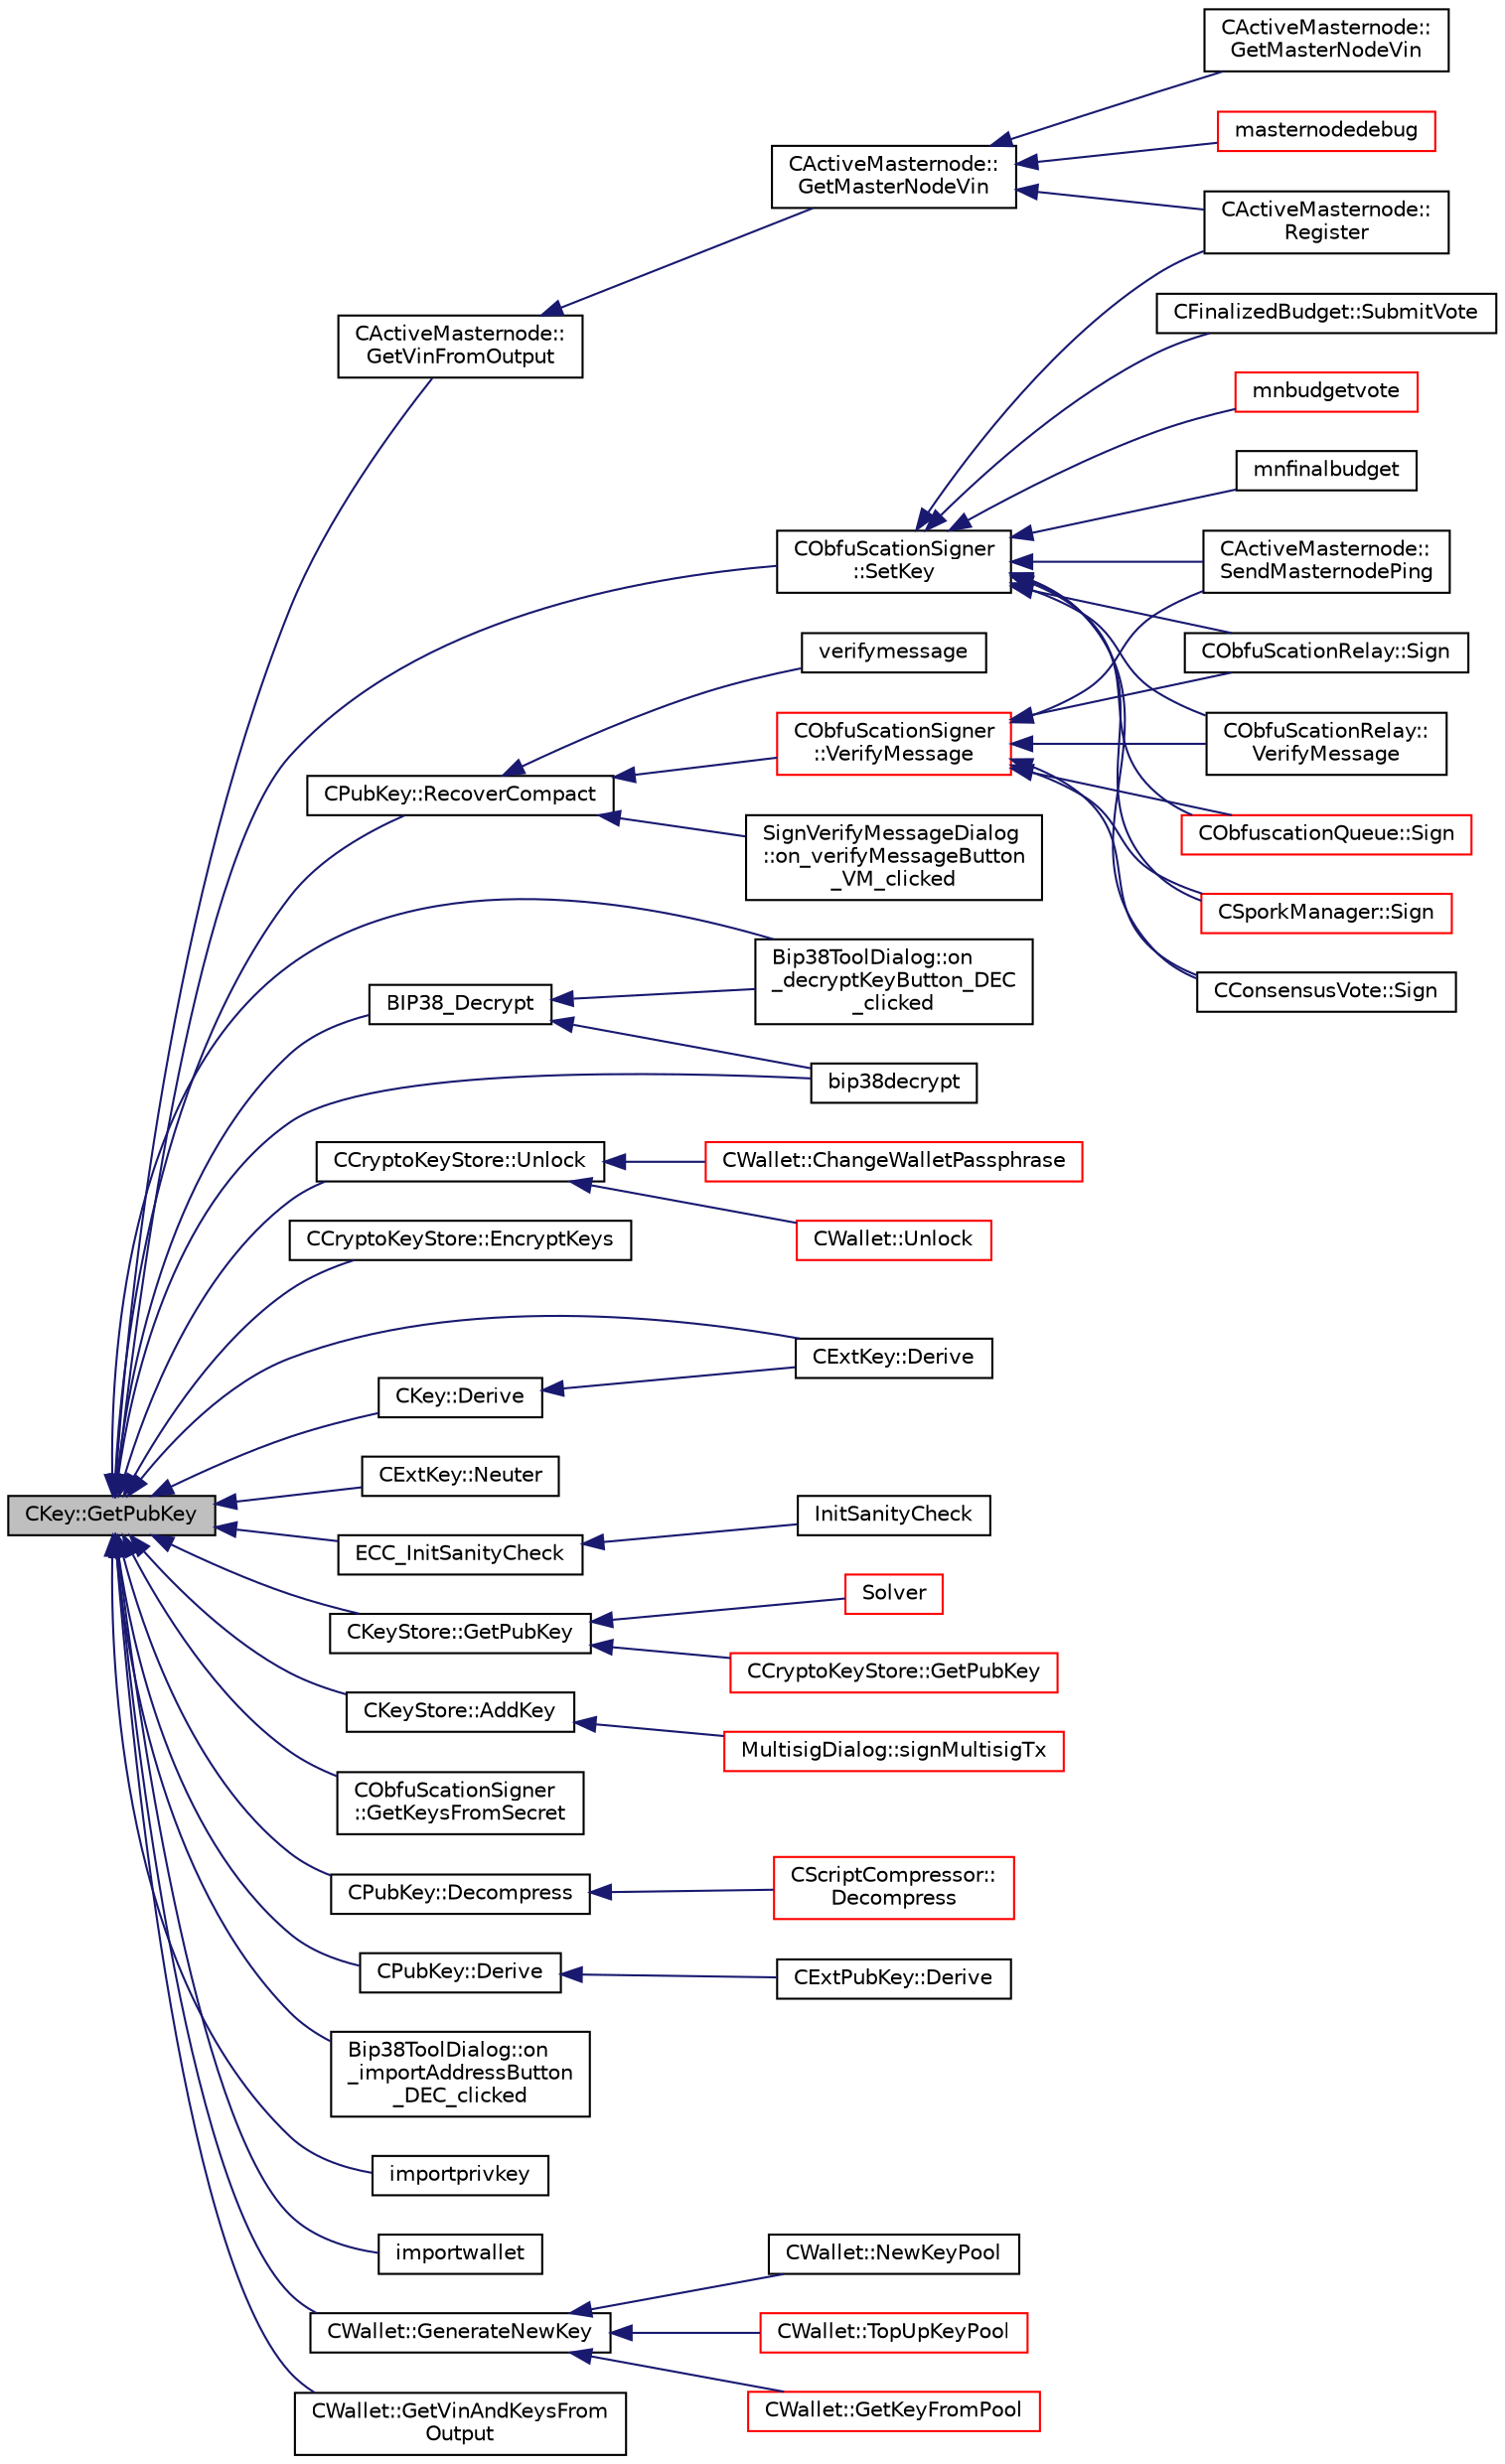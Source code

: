 digraph "CKey::GetPubKey"
{
  edge [fontname="Helvetica",fontsize="10",labelfontname="Helvetica",labelfontsize="10"];
  node [fontname="Helvetica",fontsize="10",shape=record];
  rankdir="LR";
  Node357 [label="CKey::GetPubKey",height=0.2,width=0.4,color="black", fillcolor="grey75", style="filled", fontcolor="black"];
  Node357 -> Node358 [dir="back",color="midnightblue",fontsize="10",style="solid",fontname="Helvetica"];
  Node358 [label="CActiveMasternode::\lGetVinFromOutput",height=0.2,width=0.4,color="black", fillcolor="white", style="filled",URL="$class_c_active_masternode.html#abc2ae1e24001f80ace4bbea2b6453944"];
  Node358 -> Node359 [dir="back",color="midnightblue",fontsize="10",style="solid",fontname="Helvetica"];
  Node359 [label="CActiveMasternode::\lGetMasterNodeVin",height=0.2,width=0.4,color="black", fillcolor="white", style="filled",URL="$class_c_active_masternode.html#adc93036b86ee9ef6abe5e0b783a51283",tooltip="Get 10000 DIV input that can be used for the Masternode. "];
  Node359 -> Node360 [dir="back",color="midnightblue",fontsize="10",style="solid",fontname="Helvetica"];
  Node360 [label="CActiveMasternode::\lRegister",height=0.2,width=0.4,color="black", fillcolor="white", style="filled",URL="$class_c_active_masternode.html#a99e26870efec1ea98738cda1a5a85702",tooltip="Register remote Masternode. "];
  Node359 -> Node361 [dir="back",color="midnightblue",fontsize="10",style="solid",fontname="Helvetica"];
  Node361 [label="CActiveMasternode::\lGetMasterNodeVin",height=0.2,width=0.4,color="black", fillcolor="white", style="filled",URL="$class_c_active_masternode.html#af9f32ec3d13b161d6a89839dab17b154",tooltip="Get 10000 DIV input that can be used for the Masternode. "];
  Node359 -> Node362 [dir="back",color="midnightblue",fontsize="10",style="solid",fontname="Helvetica"];
  Node362 [label="masternodedebug",height=0.2,width=0.4,color="red", fillcolor="white", style="filled",URL="$rpcmasternode_8cpp.html#a8522c187a75142b1b267edca0734238c"];
  Node357 -> Node364 [dir="back",color="midnightblue",fontsize="10",style="solid",fontname="Helvetica"];
  Node364 [label="BIP38_Decrypt",height=0.2,width=0.4,color="black", fillcolor="white", style="filled",URL="$bip38_8h.html#a3a8abd78d8750c4c7622d7acd3815743"];
  Node364 -> Node365 [dir="back",color="midnightblue",fontsize="10",style="solid",fontname="Helvetica"];
  Node365 [label="Bip38ToolDialog::on\l_decryptKeyButton_DEC\l_clicked",height=0.2,width=0.4,color="black", fillcolor="white", style="filled",URL="$class_bip38_tool_dialog.html#a7675f3df0cc4dc22a100052a5b099191"];
  Node364 -> Node366 [dir="back",color="midnightblue",fontsize="10",style="solid",fontname="Helvetica"];
  Node366 [label="bip38decrypt",height=0.2,width=0.4,color="black", fillcolor="white", style="filled",URL="$rpcdump_8cpp.html#a64a0e2e87f6d741efd662ac94080159d"];
  Node357 -> Node367 [dir="back",color="midnightblue",fontsize="10",style="solid",fontname="Helvetica"];
  Node367 [label="CCryptoKeyStore::Unlock",height=0.2,width=0.4,color="black", fillcolor="white", style="filled",URL="$class_c_crypto_key_store.html#a81bd70e18aa75f566526620a74f9cd88"];
  Node367 -> Node368 [dir="back",color="midnightblue",fontsize="10",style="solid",fontname="Helvetica"];
  Node368 [label="CWallet::Unlock",height=0.2,width=0.4,color="red", fillcolor="white", style="filled",URL="$group__map_wallet.html#ga654ae5a3a7c4c7c7bfd271f108781b40"];
  Node367 -> Node395 [dir="back",color="midnightblue",fontsize="10",style="solid",fontname="Helvetica"];
  Node395 [label="CWallet::ChangeWalletPassphrase",height=0.2,width=0.4,color="red", fillcolor="white", style="filled",URL="$group__map_wallet.html#ga4abcec3066e7c462f4564c159fc15031"];
  Node357 -> Node398 [dir="back",color="midnightblue",fontsize="10",style="solid",fontname="Helvetica"];
  Node398 [label="CCryptoKeyStore::EncryptKeys",height=0.2,width=0.4,color="black", fillcolor="white", style="filled",URL="$class_c_crypto_key_store.html#a8c0f6b63fb04193df16243c4459b7c61",tooltip="will encrypt previously unencrypted keys "];
  Node357 -> Node399 [dir="back",color="midnightblue",fontsize="10",style="solid",fontname="Helvetica"];
  Node399 [label="CKey::Derive",height=0.2,width=0.4,color="black", fillcolor="white", style="filled",URL="$class_c_key.html#a5166e6f49c17c3ad47ac0fa89305307b",tooltip="Derive BIP32 child key. "];
  Node399 -> Node400 [dir="back",color="midnightblue",fontsize="10",style="solid",fontname="Helvetica"];
  Node400 [label="CExtKey::Derive",height=0.2,width=0.4,color="black", fillcolor="white", style="filled",URL="$struct_c_ext_key.html#a589df63664c6d12bfe071b747a245b1d"];
  Node357 -> Node400 [dir="back",color="midnightblue",fontsize="10",style="solid",fontname="Helvetica"];
  Node357 -> Node401 [dir="back",color="midnightblue",fontsize="10",style="solid",fontname="Helvetica"];
  Node401 [label="CExtKey::Neuter",height=0.2,width=0.4,color="black", fillcolor="white", style="filled",URL="$struct_c_ext_key.html#a4ea6bbc6c9bda4f8d77cade114155569"];
  Node357 -> Node402 [dir="back",color="midnightblue",fontsize="10",style="solid",fontname="Helvetica"];
  Node402 [label="ECC_InitSanityCheck",height=0.2,width=0.4,color="black", fillcolor="white", style="filled",URL="$key_8h.html#a55cc40f04bf887c1000667caccb0684a",tooltip="Check that required EC support is available at runtime. "];
  Node402 -> Node403 [dir="back",color="midnightblue",fontsize="10",style="solid",fontname="Helvetica"];
  Node403 [label="InitSanityCheck",height=0.2,width=0.4,color="black", fillcolor="white", style="filled",URL="$init_8cpp.html#a878797b40fb8eb0d7f330a41d7742d11",tooltip="Sanity checks Ensure that DIVI is running in a usable environment with all necessary library support..."];
  Node357 -> Node404 [dir="back",color="midnightblue",fontsize="10",style="solid",fontname="Helvetica"];
  Node404 [label="CKeyStore::GetPubKey",height=0.2,width=0.4,color="black", fillcolor="white", style="filled",URL="$class_c_key_store.html#ab83687ea4c9df138b21f6ec3e9809f42"];
  Node404 -> Node405 [dir="back",color="midnightblue",fontsize="10",style="solid",fontname="Helvetica"];
  Node405 [label="CCryptoKeyStore::GetPubKey",height=0.2,width=0.4,color="red", fillcolor="white", style="filled",URL="$class_c_crypto_key_store.html#a20b474adfe6900bb36cd4fd6f9c31380"];
  Node404 -> Node450 [dir="back",color="midnightblue",fontsize="10",style="solid",fontname="Helvetica"];
  Node450 [label="Solver",height=0.2,width=0.4,color="red", fillcolor="white", style="filled",URL="$sign_8cpp.html#a8e31b29d5a654a570c493f7aa9c3abd9",tooltip="Sign scriptPubKey with private keys stored in keystore, given transaction hash and hash type..."];
  Node357 -> Node460 [dir="back",color="midnightblue",fontsize="10",style="solid",fontname="Helvetica"];
  Node460 [label="CKeyStore::AddKey",height=0.2,width=0.4,color="black", fillcolor="white", style="filled",URL="$class_c_key_store.html#a0b4ca43724cfcc6e2ea70c0baa192750"];
  Node460 -> Node382 [dir="back",color="midnightblue",fontsize="10",style="solid",fontname="Helvetica"];
  Node382 [label="MultisigDialog::signMultisigTx",height=0.2,width=0.4,color="red", fillcolor="white", style="filled",URL="$class_multisig_dialog.html#accd639f522281361bdf409e88909eb98"];
  Node357 -> Node461 [dir="back",color="midnightblue",fontsize="10",style="solid",fontname="Helvetica"];
  Node461 [label="CObfuScationSigner\l::SetKey",height=0.2,width=0.4,color="black", fillcolor="white", style="filled",URL="$class_c_obfu_scation_signer.html#a4a12e41611db1b711d59ac4c3323dd36",tooltip="Set the private/public key values, returns true if successful. "];
  Node461 -> Node462 [dir="back",color="midnightblue",fontsize="10",style="solid",fontname="Helvetica"];
  Node462 [label="CActiveMasternode::\lSendMasternodePing",height=0.2,width=0.4,color="black", fillcolor="white", style="filled",URL="$class_c_active_masternode.html#ae30a82106f2c0b6875344e39e49393c2",tooltip="Ping Masternode. "];
  Node461 -> Node360 [dir="back",color="midnightblue",fontsize="10",style="solid",fontname="Helvetica"];
  Node461 -> Node463 [dir="back",color="midnightblue",fontsize="10",style="solid",fontname="Helvetica"];
  Node463 [label="CFinalizedBudget::SubmitVote",height=0.2,width=0.4,color="black", fillcolor="white", style="filled",URL="$class_c_finalized_budget.html#a8d5710eaf0fe541dcdce1d5f2ebee51c"];
  Node461 -> Node464 [dir="back",color="midnightblue",fontsize="10",style="solid",fontname="Helvetica"];
  Node464 [label="CObfuScationRelay::Sign",height=0.2,width=0.4,color="black", fillcolor="white", style="filled",URL="$class_c_obfu_scation_relay.html#a6a0c143f5d9536a64bcb1745d2011761"];
  Node461 -> Node465 [dir="back",color="midnightblue",fontsize="10",style="solid",fontname="Helvetica"];
  Node465 [label="CObfuScationRelay::\lVerifyMessage",height=0.2,width=0.4,color="black", fillcolor="white", style="filled",URL="$class_c_obfu_scation_relay.html#aa76fd65563c22d322350e09b2b876e9d"];
  Node461 -> Node466 [dir="back",color="midnightblue",fontsize="10",style="solid",fontname="Helvetica"];
  Node466 [label="CObfuscationQueue::Sign",height=0.2,width=0.4,color="red", fillcolor="white", style="filled",URL="$class_c_obfuscation_queue.html#a7d7be50e6c9ca531f4a4b69a3f7c0b79",tooltip="Sign this Obfuscation transaction. "];
  Node461 -> Node469 [dir="back",color="midnightblue",fontsize="10",style="solid",fontname="Helvetica"];
  Node469 [label="mnbudgetvote",height=0.2,width=0.4,color="red", fillcolor="white", style="filled",URL="$rpcmasternode-budget_8cpp.html#a56da074ff2f33c0ef53bb451c67c0761"];
  Node461 -> Node471 [dir="back",color="midnightblue",fontsize="10",style="solid",fontname="Helvetica"];
  Node471 [label="mnfinalbudget",height=0.2,width=0.4,color="black", fillcolor="white", style="filled",URL="$rpcmasternode-budget_8cpp.html#a9377cde49f5b62904aafb46d7d3c5e7c"];
  Node461 -> Node472 [dir="back",color="midnightblue",fontsize="10",style="solid",fontname="Helvetica"];
  Node472 [label="CSporkManager::Sign",height=0.2,width=0.4,color="red", fillcolor="white", style="filled",URL="$class_c_spork_manager.html#adf1b5d40f378c4bd3a5ea31905b11f30"];
  Node461 -> Node481 [dir="back",color="midnightblue",fontsize="10",style="solid",fontname="Helvetica"];
  Node481 [label="CConsensusVote::Sign",height=0.2,width=0.4,color="black", fillcolor="white", style="filled",URL="$class_c_consensus_vote.html#a687495887aa75f5d5bb70f93ecb820d0"];
  Node357 -> Node482 [dir="back",color="midnightblue",fontsize="10",style="solid",fontname="Helvetica"];
  Node482 [label="CObfuScationSigner\l::GetKeysFromSecret",height=0.2,width=0.4,color="black", fillcolor="white", style="filled",URL="$class_c_obfu_scation_signer.html#a1e649a4b0bbeb5921ce2c37a240a98ae",tooltip="Set the private/public key values, returns true if successful. "];
  Node357 -> Node483 [dir="back",color="midnightblue",fontsize="10",style="solid",fontname="Helvetica"];
  Node483 [label="CPubKey::RecoverCompact",height=0.2,width=0.4,color="black", fillcolor="white", style="filled",URL="$class_c_pub_key.html#a169505e735a02db385486b0affeb565c",tooltip="Recover a public key from a compact signature. "];
  Node483 -> Node484 [dir="back",color="midnightblue",fontsize="10",style="solid",fontname="Helvetica"];
  Node484 [label="CObfuScationSigner\l::VerifyMessage",height=0.2,width=0.4,color="red", fillcolor="white", style="filled",URL="$class_c_obfu_scation_signer.html#aaf770086b8defa6568da76bee8fb5269",tooltip="Verify the message, returns true if succcessful. "];
  Node484 -> Node462 [dir="back",color="midnightblue",fontsize="10",style="solid",fontname="Helvetica"];
  Node484 -> Node464 [dir="back",color="midnightblue",fontsize="10",style="solid",fontname="Helvetica"];
  Node484 -> Node465 [dir="back",color="midnightblue",fontsize="10",style="solid",fontname="Helvetica"];
  Node484 -> Node466 [dir="back",color="midnightblue",fontsize="10",style="solid",fontname="Helvetica"];
  Node484 -> Node472 [dir="back",color="midnightblue",fontsize="10",style="solid",fontname="Helvetica"];
  Node484 -> Node481 [dir="back",color="midnightblue",fontsize="10",style="solid",fontname="Helvetica"];
  Node483 -> Node488 [dir="back",color="midnightblue",fontsize="10",style="solid",fontname="Helvetica"];
  Node488 [label="SignVerifyMessageDialog\l::on_verifyMessageButton\l_VM_clicked",height=0.2,width=0.4,color="black", fillcolor="white", style="filled",URL="$class_sign_verify_message_dialog.html#ae37dec200b27f23c409221511447ae1e"];
  Node483 -> Node489 [dir="back",color="midnightblue",fontsize="10",style="solid",fontname="Helvetica"];
  Node489 [label="verifymessage",height=0.2,width=0.4,color="black", fillcolor="white", style="filled",URL="$rpcmisc_8cpp.html#ad8fce781dfd9dfd4866bba2a4589141a"];
  Node357 -> Node490 [dir="back",color="midnightblue",fontsize="10",style="solid",fontname="Helvetica"];
  Node490 [label="CPubKey::Decompress",height=0.2,width=0.4,color="black", fillcolor="white", style="filled",URL="$class_c_pub_key.html#a572689418fecf47b300a11519bc3da36",tooltip="Turn this public key into an uncompressed public key. "];
  Node490 -> Node491 [dir="back",color="midnightblue",fontsize="10",style="solid",fontname="Helvetica"];
  Node491 [label="CScriptCompressor::\lDecompress",height=0.2,width=0.4,color="red", fillcolor="white", style="filled",URL="$class_c_script_compressor.html#a1feb663ddab3a45218c7cb02f2a25717"];
  Node357 -> Node493 [dir="back",color="midnightblue",fontsize="10",style="solid",fontname="Helvetica"];
  Node493 [label="CPubKey::Derive",height=0.2,width=0.4,color="black", fillcolor="white", style="filled",URL="$class_c_pub_key.html#a6e70269c1be731ace2fce8bfba9a0c36",tooltip="Derive BIP32 child pubkey. "];
  Node493 -> Node494 [dir="back",color="midnightblue",fontsize="10",style="solid",fontname="Helvetica"];
  Node494 [label="CExtPubKey::Derive",height=0.2,width=0.4,color="black", fillcolor="white", style="filled",URL="$struct_c_ext_pub_key.html#a2dae8fcc00b9617589dd0b1444f95ec8"];
  Node357 -> Node365 [dir="back",color="midnightblue",fontsize="10",style="solid",fontname="Helvetica"];
  Node357 -> Node377 [dir="back",color="midnightblue",fontsize="10",style="solid",fontname="Helvetica"];
  Node377 [label="Bip38ToolDialog::on\l_importAddressButton\l_DEC_clicked",height=0.2,width=0.4,color="black", fillcolor="white", style="filled",URL="$class_bip38_tool_dialog.html#a20a1363ad4ff8e241583b3ceb19379e6"];
  Node357 -> Node495 [dir="back",color="midnightblue",fontsize="10",style="solid",fontname="Helvetica"];
  Node495 [label="importprivkey",height=0.2,width=0.4,color="black", fillcolor="white", style="filled",URL="$rpcdump_8cpp.html#a3a6fdb974fce01220a895393d444e981"];
  Node357 -> Node496 [dir="back",color="midnightblue",fontsize="10",style="solid",fontname="Helvetica"];
  Node496 [label="importwallet",height=0.2,width=0.4,color="black", fillcolor="white", style="filled",URL="$rpcdump_8cpp.html#a2566d5c9dd1938b74e70398cdb3ac5c1"];
  Node357 -> Node366 [dir="back",color="midnightblue",fontsize="10",style="solid",fontname="Helvetica"];
  Node357 -> Node497 [dir="back",color="midnightblue",fontsize="10",style="solid",fontname="Helvetica"];
  Node497 [label="CWallet::GenerateNewKey",height=0.2,width=0.4,color="black", fillcolor="white", style="filled",URL="$group__map_wallet.html#ga061fe7f54f80ec40f856b3e6365c2f4a"];
  Node497 -> Node498 [dir="back",color="midnightblue",fontsize="10",style="solid",fontname="Helvetica"];
  Node498 [label="CWallet::NewKeyPool",height=0.2,width=0.4,color="black", fillcolor="white", style="filled",URL="$group___actions.html#ga7353ba1e79fc4167fbfbe79b41698fa7",tooltip="Mark old keypool keys as used, and generate all new keys. "];
  Node497 -> Node499 [dir="back",color="midnightblue",fontsize="10",style="solid",fontname="Helvetica"];
  Node499 [label="CWallet::TopUpKeyPool",height=0.2,width=0.4,color="red", fillcolor="white", style="filled",URL="$group___actions.html#ga9730278506e0a4f1c65239b951525b55"];
  Node497 -> Node504 [dir="back",color="midnightblue",fontsize="10",style="solid",fontname="Helvetica"];
  Node504 [label="CWallet::GetKeyFromPool",height=0.2,width=0.4,color="red", fillcolor="white", style="filled",URL="$group___actions.html#ga18549ec5c472c003afc4794daeb9adfd"];
  Node357 -> Node514 [dir="back",color="midnightblue",fontsize="10",style="solid",fontname="Helvetica"];
  Node514 [label="CWallet::GetVinAndKeysFrom\lOutput",height=0.2,width=0.4,color="black", fillcolor="white", style="filled",URL="$group__map_wallet.html#ga7621515b3195b8c8fb130c509725c9f2",tooltip="Extract txin information and keys from output. "];
}
